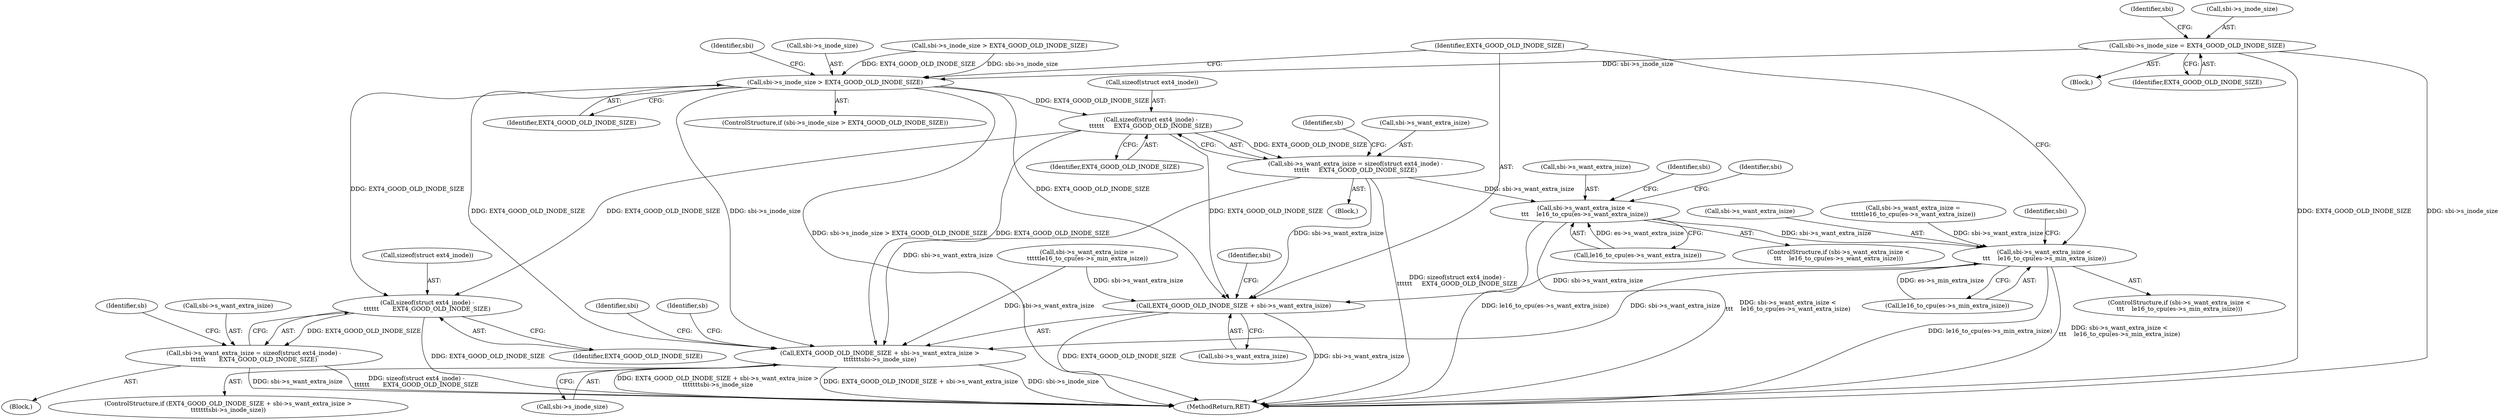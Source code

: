 digraph "0_linux_0449641130f5652b344ef6fa39fa019d7e94660a@pointer" {
"1000747" [label="(Call,sbi->s_inode_size = EXT4_GOOD_OLD_INODE_SIZE)"];
"1001778" [label="(Call,sbi->s_inode_size > EXT4_GOOD_OLD_INODE_SIZE)"];
"1001788" [label="(Call,sizeof(struct ext4_inode) -\n\t\t\t\t\t\t     EXT4_GOOD_OLD_INODE_SIZE)"];
"1001784" [label="(Call,sbi->s_want_extra_isize = sizeof(struct ext4_inode) -\n\t\t\t\t\t\t     EXT4_GOOD_OLD_INODE_SIZE)"];
"1001798" [label="(Call,sbi->s_want_extra_isize <\n\t\t\t    le16_to_cpu(es->s_want_extra_isize))"];
"1001815" [label="(Call,sbi->s_want_extra_isize <\n\t\t\t    le16_to_cpu(es->s_min_extra_isize))"];
"1001832" [label="(Call,EXT4_GOOD_OLD_INODE_SIZE + sbi->s_want_extra_isize >\n\t\t\t\t\t\t\tsbi->s_inode_size)"];
"1001833" [label="(Call,EXT4_GOOD_OLD_INODE_SIZE + sbi->s_want_extra_isize)"];
"1001846" [label="(Call,sizeof(struct ext4_inode) -\n\t\t\t\t\t\t       EXT4_GOOD_OLD_INODE_SIZE)"];
"1001842" [label="(Call,sbi->s_want_extra_isize = sizeof(struct ext4_inode) -\n\t\t\t\t\t\t       EXT4_GOOD_OLD_INODE_SIZE)"];
"1001798" [label="(Call,sbi->s_want_extra_isize <\n\t\t\t    le16_to_cpu(es->s_want_extra_isize))"];
"1001834" [label="(Identifier,EXT4_GOOD_OLD_INODE_SIZE)"];
"1001847" [label="(Call,sizeof(struct ext4_inode))"];
"1001816" [label="(Call,sbi->s_want_extra_isize)"];
"1001808" [label="(Identifier,sbi)"];
"1001783" [label="(Block,)"];
"1000746" [label="(Block,)"];
"1001784" [label="(Call,sbi->s_want_extra_isize = sizeof(struct ext4_inode) -\n\t\t\t\t\t\t     EXT4_GOOD_OLD_INODE_SIZE)"];
"1001814" [label="(ControlStructure,if (sbi->s_want_extra_isize <\n\t\t\t    le16_to_cpu(es->s_min_extra_isize)))"];
"1001844" [label="(Identifier,sbi)"];
"1001839" [label="(Identifier,sbi)"];
"1001778" [label="(Call,sbi->s_inode_size > EXT4_GOOD_OLD_INODE_SIZE)"];
"1001851" [label="(Identifier,sb)"];
"1001777" [label="(ControlStructure,if (sbi->s_inode_size > EXT4_GOOD_OLD_INODE_SIZE))"];
"1001832" [label="(Call,EXT4_GOOD_OLD_INODE_SIZE + sbi->s_want_extra_isize >\n\t\t\t\t\t\t\tsbi->s_inode_size)"];
"1001817" [label="(Identifier,sbi)"];
"1001819" [label="(Call,le16_to_cpu(es->s_min_extra_isize))"];
"1001849" [label="(Identifier,EXT4_GOOD_OLD_INODE_SIZE)"];
"1001799" [label="(Call,sbi->s_want_extra_isize)"];
"1001815" [label="(Call,sbi->s_want_extra_isize <\n\t\t\t    le16_to_cpu(es->s_min_extra_isize))"];
"1000751" [label="(Identifier,EXT4_GOOD_OLD_INODE_SIZE)"];
"1001806" [label="(Call,sbi->s_want_extra_isize =\n\t\t\t\t\tle16_to_cpu(es->s_want_extra_isize))"];
"1000754" [label="(Identifier,sbi)"];
"1001797" [label="(ControlStructure,if (sbi->s_want_extra_isize <\n\t\t\t    le16_to_cpu(es->s_want_extra_isize)))"];
"1001789" [label="(Call,sizeof(struct ext4_inode))"];
"1000803" [label="(Call,sbi->s_inode_size > EXT4_GOOD_OLD_INODE_SIZE)"];
"1001794" [label="(Identifier,sb)"];
"1001825" [label="(Identifier,sbi)"];
"1000748" [label="(Call,sbi->s_inode_size)"];
"1002227" [label="(MethodReturn,RET)"];
"1001786" [label="(Identifier,sbi)"];
"1001779" [label="(Call,sbi->s_inode_size)"];
"1001841" [label="(Block,)"];
"1001791" [label="(Identifier,EXT4_GOOD_OLD_INODE_SIZE)"];
"1001802" [label="(Call,le16_to_cpu(es->s_want_extra_isize))"];
"1001831" [label="(ControlStructure,if (EXT4_GOOD_OLD_INODE_SIZE + sbi->s_want_extra_isize >\n\t\t\t\t\t\t\tsbi->s_inode_size))"];
"1001835" [label="(Call,sbi->s_want_extra_isize)"];
"1001788" [label="(Call,sizeof(struct ext4_inode) -\n\t\t\t\t\t\t     EXT4_GOOD_OLD_INODE_SIZE)"];
"1001782" [label="(Identifier,EXT4_GOOD_OLD_INODE_SIZE)"];
"1001823" [label="(Call,sbi->s_want_extra_isize =\n\t\t\t\t\tle16_to_cpu(es->s_min_extra_isize))"];
"1001842" [label="(Call,sbi->s_want_extra_isize = sizeof(struct ext4_inode) -\n\t\t\t\t\t\t       EXT4_GOOD_OLD_INODE_SIZE)"];
"1001857" [label="(Identifier,sb)"];
"1001785" [label="(Call,sbi->s_want_extra_isize)"];
"1001838" [label="(Call,sbi->s_inode_size)"];
"1001833" [label="(Call,EXT4_GOOD_OLD_INODE_SIZE + sbi->s_want_extra_isize)"];
"1001846" [label="(Call,sizeof(struct ext4_inode) -\n\t\t\t\t\t\t       EXT4_GOOD_OLD_INODE_SIZE)"];
"1001843" [label="(Call,sbi->s_want_extra_isize)"];
"1000747" [label="(Call,sbi->s_inode_size = EXT4_GOOD_OLD_INODE_SIZE)"];
"1000747" -> "1000746"  [label="AST: "];
"1000747" -> "1000751"  [label="CFG: "];
"1000748" -> "1000747"  [label="AST: "];
"1000751" -> "1000747"  [label="AST: "];
"1000754" -> "1000747"  [label="CFG: "];
"1000747" -> "1002227"  [label="DDG: EXT4_GOOD_OLD_INODE_SIZE"];
"1000747" -> "1002227"  [label="DDG: sbi->s_inode_size"];
"1000747" -> "1001778"  [label="DDG: sbi->s_inode_size"];
"1001778" -> "1001777"  [label="AST: "];
"1001778" -> "1001782"  [label="CFG: "];
"1001779" -> "1001778"  [label="AST: "];
"1001782" -> "1001778"  [label="AST: "];
"1001786" -> "1001778"  [label="CFG: "];
"1001834" -> "1001778"  [label="CFG: "];
"1001778" -> "1002227"  [label="DDG: sbi->s_inode_size > EXT4_GOOD_OLD_INODE_SIZE"];
"1000803" -> "1001778"  [label="DDG: sbi->s_inode_size"];
"1000803" -> "1001778"  [label="DDG: EXT4_GOOD_OLD_INODE_SIZE"];
"1001778" -> "1001788"  [label="DDG: EXT4_GOOD_OLD_INODE_SIZE"];
"1001778" -> "1001832"  [label="DDG: EXT4_GOOD_OLD_INODE_SIZE"];
"1001778" -> "1001832"  [label="DDG: sbi->s_inode_size"];
"1001778" -> "1001833"  [label="DDG: EXT4_GOOD_OLD_INODE_SIZE"];
"1001778" -> "1001846"  [label="DDG: EXT4_GOOD_OLD_INODE_SIZE"];
"1001788" -> "1001784"  [label="AST: "];
"1001788" -> "1001791"  [label="CFG: "];
"1001789" -> "1001788"  [label="AST: "];
"1001791" -> "1001788"  [label="AST: "];
"1001784" -> "1001788"  [label="CFG: "];
"1001788" -> "1001784"  [label="DDG: EXT4_GOOD_OLD_INODE_SIZE"];
"1001788" -> "1001832"  [label="DDG: EXT4_GOOD_OLD_INODE_SIZE"];
"1001788" -> "1001833"  [label="DDG: EXT4_GOOD_OLD_INODE_SIZE"];
"1001788" -> "1001846"  [label="DDG: EXT4_GOOD_OLD_INODE_SIZE"];
"1001784" -> "1001783"  [label="AST: "];
"1001785" -> "1001784"  [label="AST: "];
"1001794" -> "1001784"  [label="CFG: "];
"1001784" -> "1002227"  [label="DDG: sizeof(struct ext4_inode) -\n\t\t\t\t\t\t     EXT4_GOOD_OLD_INODE_SIZE"];
"1001784" -> "1001798"  [label="DDG: sbi->s_want_extra_isize"];
"1001784" -> "1001832"  [label="DDG: sbi->s_want_extra_isize"];
"1001784" -> "1001833"  [label="DDG: sbi->s_want_extra_isize"];
"1001798" -> "1001797"  [label="AST: "];
"1001798" -> "1001802"  [label="CFG: "];
"1001799" -> "1001798"  [label="AST: "];
"1001802" -> "1001798"  [label="AST: "];
"1001808" -> "1001798"  [label="CFG: "];
"1001817" -> "1001798"  [label="CFG: "];
"1001798" -> "1002227"  [label="DDG: le16_to_cpu(es->s_want_extra_isize)"];
"1001798" -> "1002227"  [label="DDG: sbi->s_want_extra_isize <\n\t\t\t    le16_to_cpu(es->s_want_extra_isize)"];
"1001802" -> "1001798"  [label="DDG: es->s_want_extra_isize"];
"1001798" -> "1001815"  [label="DDG: sbi->s_want_extra_isize"];
"1001815" -> "1001814"  [label="AST: "];
"1001815" -> "1001819"  [label="CFG: "];
"1001816" -> "1001815"  [label="AST: "];
"1001819" -> "1001815"  [label="AST: "];
"1001825" -> "1001815"  [label="CFG: "];
"1001834" -> "1001815"  [label="CFG: "];
"1001815" -> "1002227"  [label="DDG: le16_to_cpu(es->s_min_extra_isize)"];
"1001815" -> "1002227"  [label="DDG: sbi->s_want_extra_isize <\n\t\t\t    le16_to_cpu(es->s_min_extra_isize)"];
"1001806" -> "1001815"  [label="DDG: sbi->s_want_extra_isize"];
"1001819" -> "1001815"  [label="DDG: es->s_min_extra_isize"];
"1001815" -> "1001832"  [label="DDG: sbi->s_want_extra_isize"];
"1001815" -> "1001833"  [label="DDG: sbi->s_want_extra_isize"];
"1001832" -> "1001831"  [label="AST: "];
"1001832" -> "1001838"  [label="CFG: "];
"1001833" -> "1001832"  [label="AST: "];
"1001838" -> "1001832"  [label="AST: "];
"1001844" -> "1001832"  [label="CFG: "];
"1001857" -> "1001832"  [label="CFG: "];
"1001832" -> "1002227"  [label="DDG: EXT4_GOOD_OLD_INODE_SIZE + sbi->s_want_extra_isize"];
"1001832" -> "1002227"  [label="DDG: sbi->s_inode_size"];
"1001832" -> "1002227"  [label="DDG: EXT4_GOOD_OLD_INODE_SIZE + sbi->s_want_extra_isize >\n\t\t\t\t\t\t\tsbi->s_inode_size"];
"1001823" -> "1001832"  [label="DDG: sbi->s_want_extra_isize"];
"1001833" -> "1001835"  [label="CFG: "];
"1001834" -> "1001833"  [label="AST: "];
"1001835" -> "1001833"  [label="AST: "];
"1001839" -> "1001833"  [label="CFG: "];
"1001833" -> "1002227"  [label="DDG: EXT4_GOOD_OLD_INODE_SIZE"];
"1001833" -> "1002227"  [label="DDG: sbi->s_want_extra_isize"];
"1001823" -> "1001833"  [label="DDG: sbi->s_want_extra_isize"];
"1001846" -> "1001842"  [label="AST: "];
"1001846" -> "1001849"  [label="CFG: "];
"1001847" -> "1001846"  [label="AST: "];
"1001849" -> "1001846"  [label="AST: "];
"1001842" -> "1001846"  [label="CFG: "];
"1001846" -> "1002227"  [label="DDG: EXT4_GOOD_OLD_INODE_SIZE"];
"1001846" -> "1001842"  [label="DDG: EXT4_GOOD_OLD_INODE_SIZE"];
"1001842" -> "1001841"  [label="AST: "];
"1001843" -> "1001842"  [label="AST: "];
"1001851" -> "1001842"  [label="CFG: "];
"1001842" -> "1002227"  [label="DDG: sizeof(struct ext4_inode) -\n\t\t\t\t\t\t       EXT4_GOOD_OLD_INODE_SIZE"];
"1001842" -> "1002227"  [label="DDG: sbi->s_want_extra_isize"];
}

